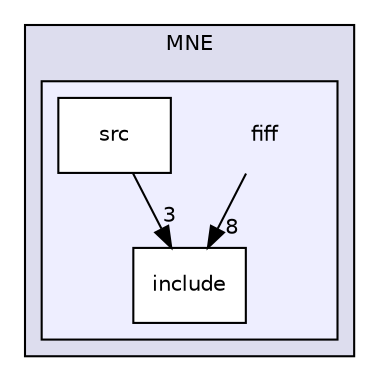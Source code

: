 digraph "MNE/fiff" {
  compound=true
  node [ fontsize="10", fontname="Helvetica"];
  edge [ labelfontsize="10", labelfontname="Helvetica"];
  subgraph clusterdir_fba7b6d30909f9ec66000534e18b073e {
    graph [ bgcolor="#ddddee", pencolor="black", label="MNE" fontname="Helvetica", fontsize="10", URL="dir_fba7b6d30909f9ec66000534e18b073e.html"]
  subgraph clusterdir_02d6b00d369dfdccb62582dcf5f74964 {
    graph [ bgcolor="#eeeeff", pencolor="black", label="" URL="dir_02d6b00d369dfdccb62582dcf5f74964.html"];
    dir_02d6b00d369dfdccb62582dcf5f74964 [shape=plaintext label="fiff"];
    dir_0ba33dc38080c2c89dbe23e2c43c648c [shape=box label="include" color="black" fillcolor="white" style="filled" URL="dir_0ba33dc38080c2c89dbe23e2c43c648c.html"];
    dir_b5a948535b20cd5da5aaf43a22525590 [shape=box label="src" color="black" fillcolor="white" style="filled" URL="dir_b5a948535b20cd5da5aaf43a22525590.html"];
  }
  }
  dir_02d6b00d369dfdccb62582dcf5f74964->dir_0ba33dc38080c2c89dbe23e2c43c648c [headlabel="8", labeldistance=1.5 headhref="dir_000002_000003.html"];
  dir_b5a948535b20cd5da5aaf43a22525590->dir_0ba33dc38080c2c89dbe23e2c43c648c [headlabel="3", labeldistance=1.5 headhref="dir_000004_000003.html"];
}
